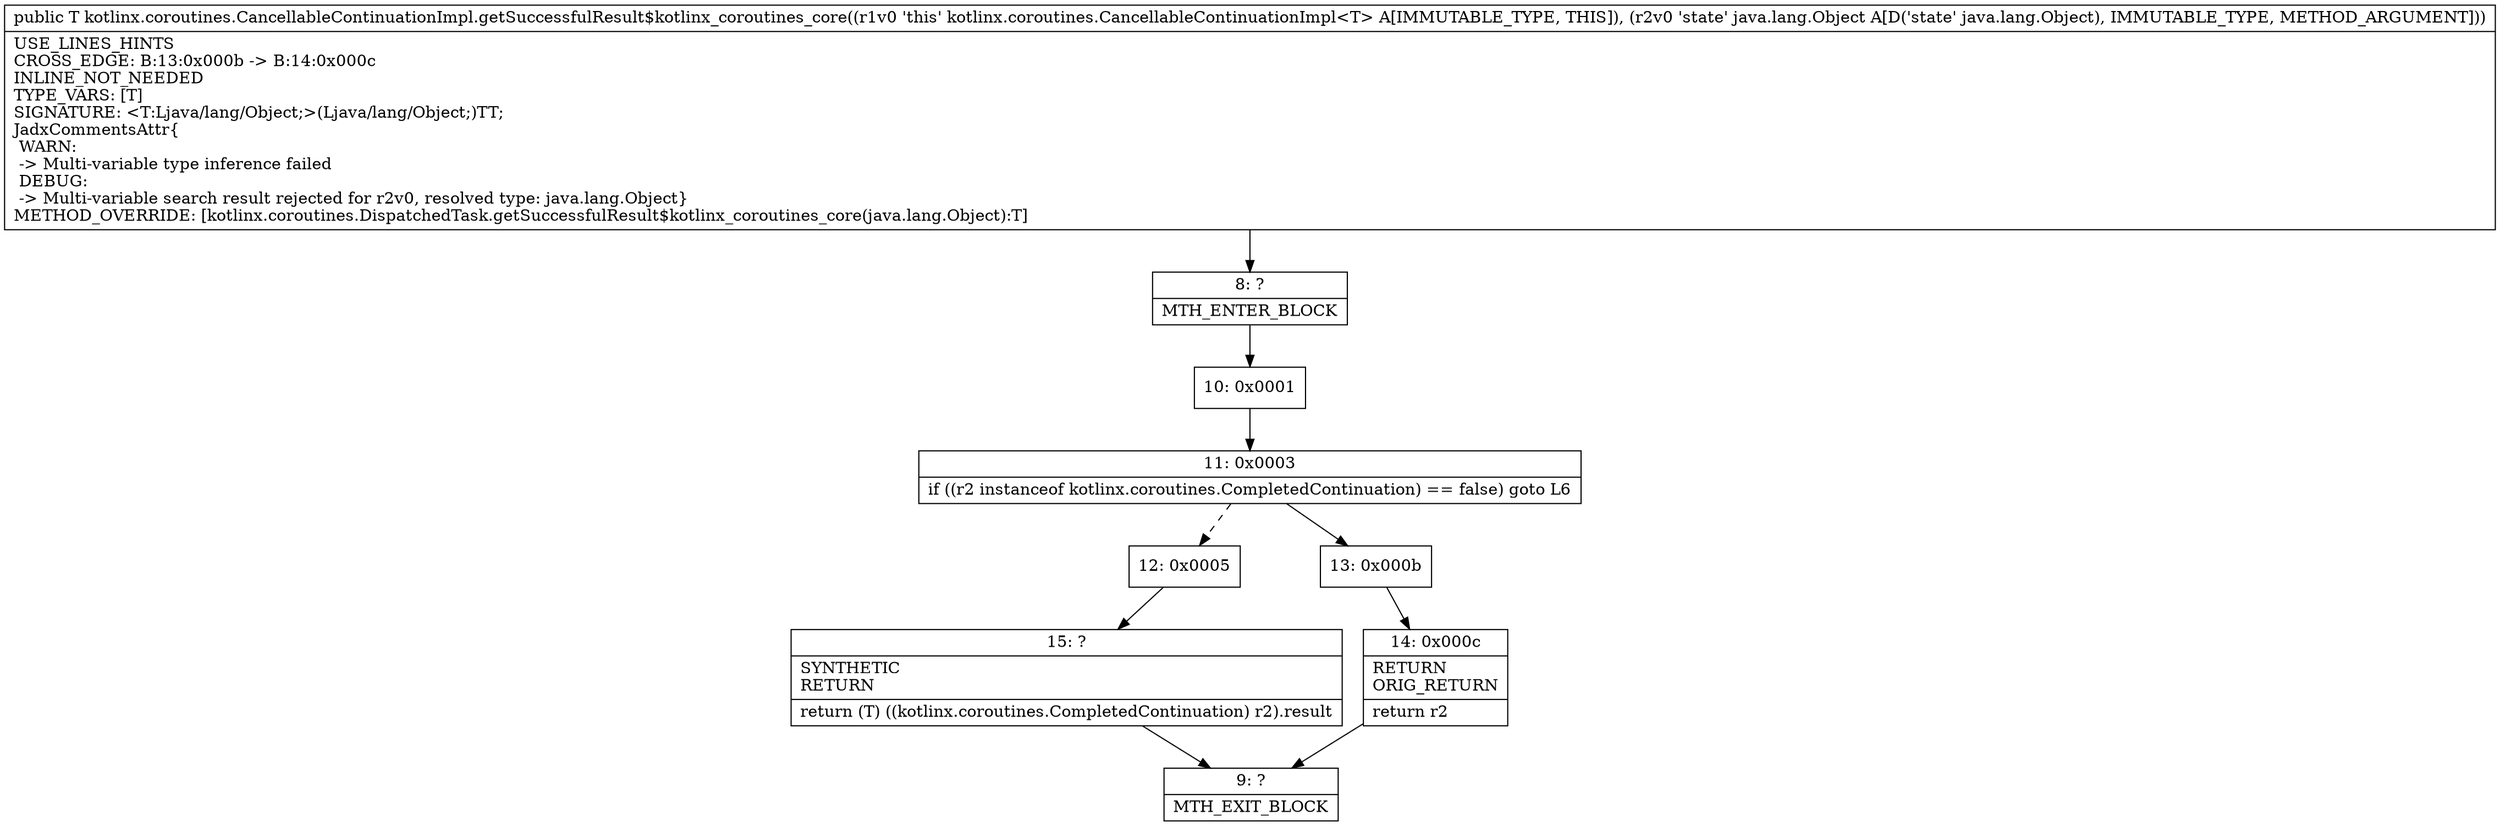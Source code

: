digraph "CFG forkotlinx.coroutines.CancellableContinuationImpl.getSuccessfulResult$kotlinx_coroutines_core(Ljava\/lang\/Object;)Ljava\/lang\/Object;" {
Node_8 [shape=record,label="{8\:\ ?|MTH_ENTER_BLOCK\l}"];
Node_10 [shape=record,label="{10\:\ 0x0001}"];
Node_11 [shape=record,label="{11\:\ 0x0003|if ((r2 instanceof kotlinx.coroutines.CompletedContinuation) == false) goto L6\l}"];
Node_12 [shape=record,label="{12\:\ 0x0005}"];
Node_15 [shape=record,label="{15\:\ ?|SYNTHETIC\lRETURN\l|return (T) ((kotlinx.coroutines.CompletedContinuation) r2).result\l}"];
Node_9 [shape=record,label="{9\:\ ?|MTH_EXIT_BLOCK\l}"];
Node_13 [shape=record,label="{13\:\ 0x000b}"];
Node_14 [shape=record,label="{14\:\ 0x000c|RETURN\lORIG_RETURN\l|return r2\l}"];
MethodNode[shape=record,label="{public T kotlinx.coroutines.CancellableContinuationImpl.getSuccessfulResult$kotlinx_coroutines_core((r1v0 'this' kotlinx.coroutines.CancellableContinuationImpl\<T\> A[IMMUTABLE_TYPE, THIS]), (r2v0 'state' java.lang.Object A[D('state' java.lang.Object), IMMUTABLE_TYPE, METHOD_ARGUMENT]))  | USE_LINES_HINTS\lCROSS_EDGE: B:13:0x000b \-\> B:14:0x000c\lINLINE_NOT_NEEDED\lTYPE_VARS: [T]\lSIGNATURE: \<T:Ljava\/lang\/Object;\>(Ljava\/lang\/Object;)TT;\lJadxCommentsAttr\{\l WARN: \l \-\> Multi\-variable type inference failed\l DEBUG: \l \-\> Multi\-variable search result rejected for r2v0, resolved type: java.lang.Object\}\lMETHOD_OVERRIDE: [kotlinx.coroutines.DispatchedTask.getSuccessfulResult$kotlinx_coroutines_core(java.lang.Object):T]\l}"];
MethodNode -> Node_8;Node_8 -> Node_10;
Node_10 -> Node_11;
Node_11 -> Node_12[style=dashed];
Node_11 -> Node_13;
Node_12 -> Node_15;
Node_15 -> Node_9;
Node_13 -> Node_14;
Node_14 -> Node_9;
}

